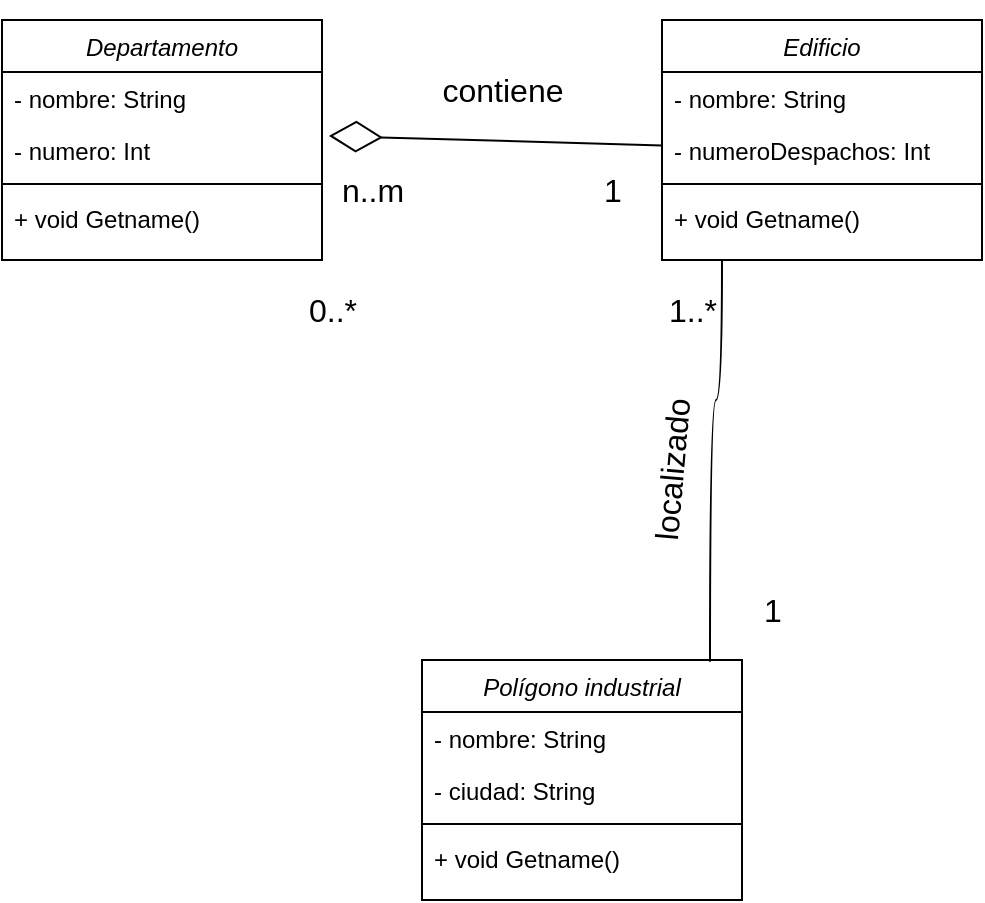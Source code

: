 <mxfile version="21.3.2" type="device">
  <diagram id="C5RBs43oDa-KdzZeNtuy" name="Page-1">
    <mxGraphModel dx="1405" dy="746" grid="1" gridSize="10" guides="1" tooltips="1" connect="1" arrows="1" fold="1" page="1" pageScale="1" pageWidth="827" pageHeight="1169" math="0" shadow="0">
      <root>
        <mxCell id="WIyWlLk6GJQsqaUBKTNV-0" />
        <mxCell id="WIyWlLk6GJQsqaUBKTNV-1" parent="WIyWlLk6GJQsqaUBKTNV-0" />
        <mxCell id="zkfFHV4jXpPFQw0GAbJ--0" value="Departamento" style="swimlane;fontStyle=2;align=center;verticalAlign=top;childLayout=stackLayout;horizontal=1;startSize=26;horizontalStack=0;resizeParent=1;resizeLast=0;collapsible=1;marginBottom=0;rounded=0;shadow=0;strokeWidth=1;" parent="WIyWlLk6GJQsqaUBKTNV-1" vertex="1">
          <mxGeometry x="180" y="220" width="160" height="120" as="geometry">
            <mxRectangle x="230" y="140" width="160" height="26" as="alternateBounds" />
          </mxGeometry>
        </mxCell>
        <mxCell id="zkfFHV4jXpPFQw0GAbJ--1" value="- nombre: String" style="text;align=left;verticalAlign=top;spacingLeft=4;spacingRight=4;overflow=hidden;rotatable=0;points=[[0,0.5],[1,0.5]];portConstraint=eastwest;" parent="zkfFHV4jXpPFQw0GAbJ--0" vertex="1">
          <mxGeometry y="26" width="160" height="26" as="geometry" />
        </mxCell>
        <mxCell id="zkfFHV4jXpPFQw0GAbJ--2" value="- numero: Int" style="text;align=left;verticalAlign=top;spacingLeft=4;spacingRight=4;overflow=hidden;rotatable=0;points=[[0,0.5],[1,0.5]];portConstraint=eastwest;rounded=0;shadow=0;html=0;" parent="zkfFHV4jXpPFQw0GAbJ--0" vertex="1">
          <mxGeometry y="52" width="160" height="26" as="geometry" />
        </mxCell>
        <mxCell id="zkfFHV4jXpPFQw0GAbJ--4" value="" style="line;html=1;strokeWidth=1;align=left;verticalAlign=middle;spacingTop=-1;spacingLeft=3;spacingRight=3;rotatable=0;labelPosition=right;points=[];portConstraint=eastwest;" parent="zkfFHV4jXpPFQw0GAbJ--0" vertex="1">
          <mxGeometry y="78" width="160" height="8" as="geometry" />
        </mxCell>
        <mxCell id="zkfFHV4jXpPFQw0GAbJ--5" value="+ void Getname()" style="text;align=left;verticalAlign=top;spacingLeft=4;spacingRight=4;overflow=hidden;rotatable=0;points=[[0,0.5],[1,0.5]];portConstraint=eastwest;" parent="zkfFHV4jXpPFQw0GAbJ--0" vertex="1">
          <mxGeometry y="86" width="160" height="26" as="geometry" />
        </mxCell>
        <mxCell id="FuFxZBnmOmsv8EWStaAa-0" value="Edificio" style="swimlane;fontStyle=2;align=center;verticalAlign=top;childLayout=stackLayout;horizontal=1;startSize=26;horizontalStack=0;resizeParent=1;resizeLast=0;collapsible=1;marginBottom=0;rounded=0;shadow=0;strokeWidth=1;" vertex="1" parent="WIyWlLk6GJQsqaUBKTNV-1">
          <mxGeometry x="510" y="220" width="160" height="120" as="geometry">
            <mxRectangle x="230" y="140" width="160" height="26" as="alternateBounds" />
          </mxGeometry>
        </mxCell>
        <mxCell id="FuFxZBnmOmsv8EWStaAa-1" value="- nombre: String" style="text;align=left;verticalAlign=top;spacingLeft=4;spacingRight=4;overflow=hidden;rotatable=0;points=[[0,0.5],[1,0.5]];portConstraint=eastwest;" vertex="1" parent="FuFxZBnmOmsv8EWStaAa-0">
          <mxGeometry y="26" width="160" height="26" as="geometry" />
        </mxCell>
        <mxCell id="FuFxZBnmOmsv8EWStaAa-2" value="- numeroDespachos: Int" style="text;align=left;verticalAlign=top;spacingLeft=4;spacingRight=4;overflow=hidden;rotatable=0;points=[[0,0.5],[1,0.5]];portConstraint=eastwest;rounded=0;shadow=0;html=0;" vertex="1" parent="FuFxZBnmOmsv8EWStaAa-0">
          <mxGeometry y="52" width="160" height="26" as="geometry" />
        </mxCell>
        <mxCell id="FuFxZBnmOmsv8EWStaAa-3" value="" style="line;html=1;strokeWidth=1;align=left;verticalAlign=middle;spacingTop=-1;spacingLeft=3;spacingRight=3;rotatable=0;labelPosition=right;points=[];portConstraint=eastwest;" vertex="1" parent="FuFxZBnmOmsv8EWStaAa-0">
          <mxGeometry y="78" width="160" height="8" as="geometry" />
        </mxCell>
        <mxCell id="FuFxZBnmOmsv8EWStaAa-4" value="+ void Getname()" style="text;align=left;verticalAlign=top;spacingLeft=4;spacingRight=4;overflow=hidden;rotatable=0;points=[[0,0.5],[1,0.5]];portConstraint=eastwest;" vertex="1" parent="FuFxZBnmOmsv8EWStaAa-0">
          <mxGeometry y="86" width="160" height="26" as="geometry" />
        </mxCell>
        <mxCell id="FuFxZBnmOmsv8EWStaAa-5" style="edgeStyle=none;curved=1;rounded=0;orthogonalLoop=1;jettySize=auto;html=1;exitX=0.75;exitY=0;exitDx=0;exitDy=0;fontSize=12;startSize=8;endSize=8;" edge="1" parent="WIyWlLk6GJQsqaUBKTNV-1" source="zkfFHV4jXpPFQw0GAbJ--0" target="zkfFHV4jXpPFQw0GAbJ--0">
          <mxGeometry relative="1" as="geometry" />
        </mxCell>
        <mxCell id="FuFxZBnmOmsv8EWStaAa-7" value="contiene" style="text;html=1;align=center;verticalAlign=middle;resizable=0;points=[];autosize=1;strokeColor=none;fillColor=none;fontSize=16;" vertex="1" parent="WIyWlLk6GJQsqaUBKTNV-1">
          <mxGeometry x="390" y="240" width="80" height="30" as="geometry" />
        </mxCell>
        <mxCell id="FuFxZBnmOmsv8EWStaAa-9" value="n..m" style="text;html=1;align=center;verticalAlign=middle;resizable=0;points=[];autosize=1;strokeColor=none;fillColor=none;fontSize=16;" vertex="1" parent="WIyWlLk6GJQsqaUBKTNV-1">
          <mxGeometry x="340" y="290" width="50" height="30" as="geometry" />
        </mxCell>
        <mxCell id="FuFxZBnmOmsv8EWStaAa-10" value="1" style="text;html=1;align=center;verticalAlign=middle;resizable=0;points=[];autosize=1;strokeColor=none;fillColor=none;fontSize=16;" vertex="1" parent="WIyWlLk6GJQsqaUBKTNV-1">
          <mxGeometry x="470" y="290" width="30" height="30" as="geometry" />
        </mxCell>
        <mxCell id="FuFxZBnmOmsv8EWStaAa-6" value="" style="endArrow=diamondThin;endFill=0;endSize=24;html=1;rounded=0;fontSize=12;curved=1;entryX=1.022;entryY=1.229;entryDx=0;entryDy=0;entryPerimeter=0;" edge="1" parent="WIyWlLk6GJQsqaUBKTNV-1" source="FuFxZBnmOmsv8EWStaAa-2" target="zkfFHV4jXpPFQw0GAbJ--1">
          <mxGeometry width="160" relative="1" as="geometry">
            <mxPoint x="360" y="280" as="sourcePoint" />
            <mxPoint x="500" y="280" as="targetPoint" />
          </mxGeometry>
        </mxCell>
        <mxCell id="FuFxZBnmOmsv8EWStaAa-11" value="Polígono industrial" style="swimlane;fontStyle=2;align=center;verticalAlign=top;childLayout=stackLayout;horizontal=1;startSize=26;horizontalStack=0;resizeParent=1;resizeLast=0;collapsible=1;marginBottom=0;rounded=0;shadow=0;strokeWidth=1;" vertex="1" parent="WIyWlLk6GJQsqaUBKTNV-1">
          <mxGeometry x="390" y="540" width="160" height="120" as="geometry">
            <mxRectangle x="230" y="140" width="160" height="26" as="alternateBounds" />
          </mxGeometry>
        </mxCell>
        <mxCell id="FuFxZBnmOmsv8EWStaAa-12" value="- nombre: String" style="text;align=left;verticalAlign=top;spacingLeft=4;spacingRight=4;overflow=hidden;rotatable=0;points=[[0,0.5],[1,0.5]];portConstraint=eastwest;" vertex="1" parent="FuFxZBnmOmsv8EWStaAa-11">
          <mxGeometry y="26" width="160" height="26" as="geometry" />
        </mxCell>
        <mxCell id="FuFxZBnmOmsv8EWStaAa-13" value="- ciudad: String" style="text;align=left;verticalAlign=top;spacingLeft=4;spacingRight=4;overflow=hidden;rotatable=0;points=[[0,0.5],[1,0.5]];portConstraint=eastwest;rounded=0;shadow=0;html=0;" vertex="1" parent="FuFxZBnmOmsv8EWStaAa-11">
          <mxGeometry y="52" width="160" height="26" as="geometry" />
        </mxCell>
        <mxCell id="FuFxZBnmOmsv8EWStaAa-14" value="" style="line;html=1;strokeWidth=1;align=left;verticalAlign=middle;spacingTop=-1;spacingLeft=3;spacingRight=3;rotatable=0;labelPosition=right;points=[];portConstraint=eastwest;" vertex="1" parent="FuFxZBnmOmsv8EWStaAa-11">
          <mxGeometry y="78" width="160" height="8" as="geometry" />
        </mxCell>
        <mxCell id="FuFxZBnmOmsv8EWStaAa-15" value="+ void Getname()" style="text;align=left;verticalAlign=top;spacingLeft=4;spacingRight=4;overflow=hidden;rotatable=0;points=[[0,0.5],[1,0.5]];portConstraint=eastwest;" vertex="1" parent="FuFxZBnmOmsv8EWStaAa-11">
          <mxGeometry y="86" width="160" height="26" as="geometry" />
        </mxCell>
        <mxCell id="FuFxZBnmOmsv8EWStaAa-16" value="" style="endArrow=none;html=1;edgeStyle=orthogonalEdgeStyle;rounded=0;fontSize=12;startSize=8;endSize=8;curved=1;exitX=0.9;exitY=0.007;exitDx=0;exitDy=0;exitPerimeter=0;" edge="1" parent="WIyWlLk6GJQsqaUBKTNV-1" source="FuFxZBnmOmsv8EWStaAa-11">
          <mxGeometry relative="1" as="geometry">
            <mxPoint x="510" y="440" as="sourcePoint" />
            <mxPoint x="540" y="340" as="targetPoint" />
            <Array as="points">
              <mxPoint x="534" y="410" />
              <mxPoint x="540" y="410" />
            </Array>
          </mxGeometry>
        </mxCell>
        <mxCell id="FuFxZBnmOmsv8EWStaAa-19" value="localizado" style="text;html=1;align=center;verticalAlign=middle;resizable=0;points=[];autosize=1;strokeColor=none;fillColor=none;fontSize=16;rotation=-85;" vertex="1" parent="WIyWlLk6GJQsqaUBKTNV-1">
          <mxGeometry x="470" y="430" width="90" height="30" as="geometry" />
        </mxCell>
        <mxCell id="FuFxZBnmOmsv8EWStaAa-22" value="1..*" style="text;html=1;align=center;verticalAlign=middle;resizable=0;points=[];autosize=1;strokeColor=none;fillColor=none;fontSize=16;" vertex="1" parent="WIyWlLk6GJQsqaUBKTNV-1">
          <mxGeometry x="500" y="350" width="50" height="30" as="geometry" />
        </mxCell>
        <mxCell id="FuFxZBnmOmsv8EWStaAa-23" value="1" style="text;html=1;align=center;verticalAlign=middle;resizable=0;points=[];autosize=1;strokeColor=none;fillColor=none;fontSize=16;" vertex="1" parent="WIyWlLk6GJQsqaUBKTNV-1">
          <mxGeometry x="550" y="500" width="30" height="30" as="geometry" />
        </mxCell>
        <mxCell id="FuFxZBnmOmsv8EWStaAa-32" value="0..*" style="text;html=1;align=center;verticalAlign=middle;resizable=0;points=[];autosize=1;strokeColor=none;fillColor=none;fontSize=16;" vertex="1" parent="WIyWlLk6GJQsqaUBKTNV-1">
          <mxGeometry x="320" y="350" width="50" height="30" as="geometry" />
        </mxCell>
      </root>
    </mxGraphModel>
  </diagram>
</mxfile>
